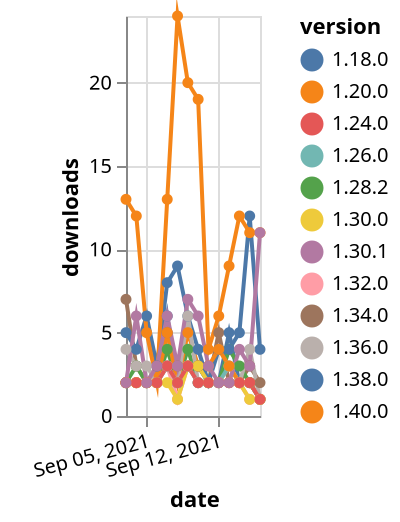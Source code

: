 {"$schema": "https://vega.github.io/schema/vega-lite/v5.json", "description": "A simple bar chart with embedded data.", "data": {"values": [{"date": "2021-09-03", "total": 3526, "delta": 7, "version": "1.34.0"}, {"date": "2021-09-04", "total": 3529, "delta": 3, "version": "1.34.0"}, {"date": "2021-09-05", "total": 3531, "delta": 2, "version": "1.34.0"}, {"date": "2021-09-06", "total": 3534, "delta": 3, "version": "1.34.0"}, {"date": "2021-09-07", "total": 3539, "delta": 5, "version": "1.34.0"}, {"date": "2021-09-08", "total": 3542, "delta": 3, "version": "1.34.0"}, {"date": "2021-09-09", "total": 3545, "delta": 3, "version": "1.34.0"}, {"date": "2021-09-10", "total": 3548, "delta": 3, "version": "1.34.0"}, {"date": "2021-09-11", "total": 3550, "delta": 2, "version": "1.34.0"}, {"date": "2021-09-12", "total": 3555, "delta": 5, "version": "1.34.0"}, {"date": "2021-09-13", "total": 3557, "delta": 2, "version": "1.34.0"}, {"date": "2021-09-14", "total": 3559, "delta": 2, "version": "1.34.0"}, {"date": "2021-09-15", "total": 3562, "delta": 3, "version": "1.34.0"}, {"date": "2021-09-16", "total": 3564, "delta": 2, "version": "1.34.0"}, {"date": "2021-09-03", "total": 7444, "delta": 2, "version": "1.18.0"}, {"date": "2021-09-04", "total": 7446, "delta": 2, "version": "1.18.0"}, {"date": "2021-09-05", "total": 7448, "delta": 2, "version": "1.18.0"}, {"date": "2021-09-06", "total": 7450, "delta": 2, "version": "1.18.0"}, {"date": "2021-09-07", "total": 7456, "delta": 6, "version": "1.18.0"}, {"date": "2021-09-08", "total": 7458, "delta": 2, "version": "1.18.0"}, {"date": "2021-09-09", "total": 7461, "delta": 3, "version": "1.18.0"}, {"date": "2021-09-10", "total": 7464, "delta": 3, "version": "1.18.0"}, {"date": "2021-09-11", "total": 7466, "delta": 2, "version": "1.18.0"}, {"date": "2021-09-12", "total": 7468, "delta": 2, "version": "1.18.0"}, {"date": "2021-09-13", "total": 7473, "delta": 5, "version": "1.18.0"}, {"date": "2021-09-14", "total": 7475, "delta": 2, "version": "1.18.0"}, {"date": "2021-09-15", "total": 7477, "delta": 2, "version": "1.18.0"}, {"date": "2021-09-16", "total": 7478, "delta": 1, "version": "1.18.0"}, {"date": "2021-09-03", "total": 2288, "delta": 2, "version": "1.32.0"}, {"date": "2021-09-04", "total": 2290, "delta": 2, "version": "1.32.0"}, {"date": "2021-09-05", "total": 2292, "delta": 2, "version": "1.32.0"}, {"date": "2021-09-06", "total": 2294, "delta": 2, "version": "1.32.0"}, {"date": "2021-09-07", "total": 2297, "delta": 3, "version": "1.32.0"}, {"date": "2021-09-08", "total": 2298, "delta": 1, "version": "1.32.0"}, {"date": "2021-09-09", "total": 2301, "delta": 3, "version": "1.32.0"}, {"date": "2021-09-10", "total": 2303, "delta": 2, "version": "1.32.0"}, {"date": "2021-09-11", "total": 2305, "delta": 2, "version": "1.32.0"}, {"date": "2021-09-12", "total": 2307, "delta": 2, "version": "1.32.0"}, {"date": "2021-09-13", "total": 2310, "delta": 3, "version": "1.32.0"}, {"date": "2021-09-14", "total": 2312, "delta": 2, "version": "1.32.0"}, {"date": "2021-09-15", "total": 2313, "delta": 1, "version": "1.32.0"}, {"date": "2021-09-16", "total": 2314, "delta": 1, "version": "1.32.0"}, {"date": "2021-09-03", "total": 10072, "delta": 2, "version": "1.28.2"}, {"date": "2021-09-04", "total": 10075, "delta": 3, "version": "1.28.2"}, {"date": "2021-09-05", "total": 10077, "delta": 2, "version": "1.28.2"}, {"date": "2021-09-06", "total": 10079, "delta": 2, "version": "1.28.2"}, {"date": "2021-09-07", "total": 10083, "delta": 4, "version": "1.28.2"}, {"date": "2021-09-08", "total": 10085, "delta": 2, "version": "1.28.2"}, {"date": "2021-09-09", "total": 10089, "delta": 4, "version": "1.28.2"}, {"date": "2021-09-10", "total": 10091, "delta": 2, "version": "1.28.2"}, {"date": "2021-09-11", "total": 10093, "delta": 2, "version": "1.28.2"}, {"date": "2021-09-12", "total": 10095, "delta": 2, "version": "1.28.2"}, {"date": "2021-09-13", "total": 10099, "delta": 4, "version": "1.28.2"}, {"date": "2021-09-14", "total": 10102, "delta": 3, "version": "1.28.2"}, {"date": "2021-09-15", "total": 10104, "delta": 2, "version": "1.28.2"}, {"date": "2021-09-16", "total": 10105, "delta": 1, "version": "1.28.2"}, {"date": "2021-09-03", "total": 7060, "delta": 2, "version": "1.26.0"}, {"date": "2021-09-04", "total": 7062, "delta": 2, "version": "1.26.0"}, {"date": "2021-09-05", "total": 7064, "delta": 2, "version": "1.26.0"}, {"date": "2021-09-06", "total": 7066, "delta": 2, "version": "1.26.0"}, {"date": "2021-09-07", "total": 7069, "delta": 3, "version": "1.26.0"}, {"date": "2021-09-08", "total": 7071, "delta": 2, "version": "1.26.0"}, {"date": "2021-09-09", "total": 7074, "delta": 3, "version": "1.26.0"}, {"date": "2021-09-10", "total": 7076, "delta": 2, "version": "1.26.0"}, {"date": "2021-09-11", "total": 7078, "delta": 2, "version": "1.26.0"}, {"date": "2021-09-12", "total": 7080, "delta": 2, "version": "1.26.0"}, {"date": "2021-09-13", "total": 7083, "delta": 3, "version": "1.26.0"}, {"date": "2021-09-14", "total": 7085, "delta": 2, "version": "1.26.0"}, {"date": "2021-09-15", "total": 7087, "delta": 2, "version": "1.26.0"}, {"date": "2021-09-16", "total": 7088, "delta": 1, "version": "1.26.0"}, {"date": "2021-09-03", "total": 2419, "delta": 5, "version": "1.38.0"}, {"date": "2021-09-04", "total": 2423, "delta": 4, "version": "1.38.0"}, {"date": "2021-09-05", "total": 2429, "delta": 6, "version": "1.38.0"}, {"date": "2021-09-06", "total": 2432, "delta": 3, "version": "1.38.0"}, {"date": "2021-09-07", "total": 2440, "delta": 8, "version": "1.38.0"}, {"date": "2021-09-08", "total": 2449, "delta": 9, "version": "1.38.0"}, {"date": "2021-09-09", "total": 2455, "delta": 6, "version": "1.38.0"}, {"date": "2021-09-10", "total": 2459, "delta": 4, "version": "1.38.0"}, {"date": "2021-09-11", "total": 2461, "delta": 2, "version": "1.38.0"}, {"date": "2021-09-12", "total": 2465, "delta": 4, "version": "1.38.0"}, {"date": "2021-09-13", "total": 2469, "delta": 4, "version": "1.38.0"}, {"date": "2021-09-14", "total": 2474, "delta": 5, "version": "1.38.0"}, {"date": "2021-09-15", "total": 2486, "delta": 12, "version": "1.38.0"}, {"date": "2021-09-16", "total": 2490, "delta": 4, "version": "1.38.0"}, {"date": "2021-09-03", "total": 5561, "delta": 2, "version": "1.20.0"}, {"date": "2021-09-04", "total": 5563, "delta": 2, "version": "1.20.0"}, {"date": "2021-09-05", "total": 5565, "delta": 2, "version": "1.20.0"}, {"date": "2021-09-06", "total": 5567, "delta": 2, "version": "1.20.0"}, {"date": "2021-09-07", "total": 5572, "delta": 5, "version": "1.20.0"}, {"date": "2021-09-08", "total": 5574, "delta": 2, "version": "1.20.0"}, {"date": "2021-09-09", "total": 5579, "delta": 5, "version": "1.20.0"}, {"date": "2021-09-10", "total": 5582, "delta": 3, "version": "1.20.0"}, {"date": "2021-09-11", "total": 5585, "delta": 3, "version": "1.20.0"}, {"date": "2021-09-12", "total": 5589, "delta": 4, "version": "1.20.0"}, {"date": "2021-09-13", "total": 5592, "delta": 3, "version": "1.20.0"}, {"date": "2021-09-14", "total": 5594, "delta": 2, "version": "1.20.0"}, {"date": "2021-09-15", "total": 5596, "delta": 2, "version": "1.20.0"}, {"date": "2021-09-16", "total": 5597, "delta": 1, "version": "1.20.0"}, {"date": "2021-09-03", "total": 1613, "delta": 4, "version": "1.36.0"}, {"date": "2021-09-04", "total": 1616, "delta": 3, "version": "1.36.0"}, {"date": "2021-09-05", "total": 1619, "delta": 3, "version": "1.36.0"}, {"date": "2021-09-06", "total": 1621, "delta": 2, "version": "1.36.0"}, {"date": "2021-09-07", "total": 1624, "delta": 3, "version": "1.36.0"}, {"date": "2021-09-08", "total": 1626, "delta": 2, "version": "1.36.0"}, {"date": "2021-09-09", "total": 1632, "delta": 6, "version": "1.36.0"}, {"date": "2021-09-10", "total": 1634, "delta": 2, "version": "1.36.0"}, {"date": "2021-09-11", "total": 1636, "delta": 2, "version": "1.36.0"}, {"date": "2021-09-12", "total": 1638, "delta": 2, "version": "1.36.0"}, {"date": "2021-09-13", "total": 1640, "delta": 2, "version": "1.36.0"}, {"date": "2021-09-14", "total": 1642, "delta": 2, "version": "1.36.0"}, {"date": "2021-09-15", "total": 1646, "delta": 4, "version": "1.36.0"}, {"date": "2021-09-16", "total": 1647, "delta": 1, "version": "1.36.0"}, {"date": "2021-09-03", "total": 868, "delta": 13, "version": "1.40.0"}, {"date": "2021-09-04", "total": 880, "delta": 12, "version": "1.40.0"}, {"date": "2021-09-05", "total": 885, "delta": 5, "version": "1.40.0"}, {"date": "2021-09-06", "total": 887, "delta": 2, "version": "1.40.0"}, {"date": "2021-09-07", "total": 900, "delta": 13, "version": "1.40.0"}, {"date": "2021-09-08", "total": 924, "delta": 24, "version": "1.40.0"}, {"date": "2021-09-09", "total": 944, "delta": 20, "version": "1.40.0"}, {"date": "2021-09-10", "total": 963, "delta": 19, "version": "1.40.0"}, {"date": "2021-09-11", "total": 967, "delta": 4, "version": "1.40.0"}, {"date": "2021-09-12", "total": 973, "delta": 6, "version": "1.40.0"}, {"date": "2021-09-13", "total": 982, "delta": 9, "version": "1.40.0"}, {"date": "2021-09-14", "total": 994, "delta": 12, "version": "1.40.0"}, {"date": "2021-09-15", "total": 1005, "delta": 11, "version": "1.40.0"}, {"date": "2021-09-16", "total": 1016, "delta": 11, "version": "1.40.0"}, {"date": "2021-09-03", "total": 1942, "delta": 2, "version": "1.30.0"}, {"date": "2021-09-04", "total": 1944, "delta": 2, "version": "1.30.0"}, {"date": "2021-09-05", "total": 1946, "delta": 2, "version": "1.30.0"}, {"date": "2021-09-06", "total": 1948, "delta": 2, "version": "1.30.0"}, {"date": "2021-09-07", "total": 1950, "delta": 2, "version": "1.30.0"}, {"date": "2021-09-08", "total": 1951, "delta": 1, "version": "1.30.0"}, {"date": "2021-09-09", "total": 1954, "delta": 3, "version": "1.30.0"}, {"date": "2021-09-10", "total": 1957, "delta": 3, "version": "1.30.0"}, {"date": "2021-09-11", "total": 1959, "delta": 2, "version": "1.30.0"}, {"date": "2021-09-12", "total": 1961, "delta": 2, "version": "1.30.0"}, {"date": "2021-09-13", "total": 1963, "delta": 2, "version": "1.30.0"}, {"date": "2021-09-14", "total": 1965, "delta": 2, "version": "1.30.0"}, {"date": "2021-09-15", "total": 1966, "delta": 1, "version": "1.30.0"}, {"date": "2021-09-16", "total": 1967, "delta": 1, "version": "1.30.0"}, {"date": "2021-09-03", "total": 3048, "delta": 2, "version": "1.24.0"}, {"date": "2021-09-04", "total": 3050, "delta": 2, "version": "1.24.0"}, {"date": "2021-09-05", "total": 3052, "delta": 2, "version": "1.24.0"}, {"date": "2021-09-06", "total": 3054, "delta": 2, "version": "1.24.0"}, {"date": "2021-09-07", "total": 3057, "delta": 3, "version": "1.24.0"}, {"date": "2021-09-08", "total": 3059, "delta": 2, "version": "1.24.0"}, {"date": "2021-09-09", "total": 3062, "delta": 3, "version": "1.24.0"}, {"date": "2021-09-10", "total": 3064, "delta": 2, "version": "1.24.0"}, {"date": "2021-09-11", "total": 3066, "delta": 2, "version": "1.24.0"}, {"date": "2021-09-12", "total": 3068, "delta": 2, "version": "1.24.0"}, {"date": "2021-09-13", "total": 3070, "delta": 2, "version": "1.24.0"}, {"date": "2021-09-14", "total": 3072, "delta": 2, "version": "1.24.0"}, {"date": "2021-09-15", "total": 3074, "delta": 2, "version": "1.24.0"}, {"date": "2021-09-16", "total": 3075, "delta": 1, "version": "1.24.0"}, {"date": "2021-09-03", "total": 5905, "delta": 2, "version": "1.30.1"}, {"date": "2021-09-04", "total": 5911, "delta": 6, "version": "1.30.1"}, {"date": "2021-09-05", "total": 5913, "delta": 2, "version": "1.30.1"}, {"date": "2021-09-06", "total": 5916, "delta": 3, "version": "1.30.1"}, {"date": "2021-09-07", "total": 5922, "delta": 6, "version": "1.30.1"}, {"date": "2021-09-08", "total": 5925, "delta": 3, "version": "1.30.1"}, {"date": "2021-09-09", "total": 5932, "delta": 7, "version": "1.30.1"}, {"date": "2021-09-10", "total": 5938, "delta": 6, "version": "1.30.1"}, {"date": "2021-09-11", "total": 5941, "delta": 3, "version": "1.30.1"}, {"date": "2021-09-12", "total": 5943, "delta": 2, "version": "1.30.1"}, {"date": "2021-09-13", "total": 5945, "delta": 2, "version": "1.30.1"}, {"date": "2021-09-14", "total": 5949, "delta": 4, "version": "1.30.1"}, {"date": "2021-09-15", "total": 5952, "delta": 3, "version": "1.30.1"}, {"date": "2021-09-16", "total": 5963, "delta": 11, "version": "1.30.1"}]}, "width": "container", "mark": {"type": "line", "point": {"filled": true}}, "encoding": {"x": {"field": "date", "type": "temporal", "timeUnit": "yearmonthdate", "title": "date", "axis": {"labelAngle": -15}}, "y": {"field": "delta", "type": "quantitative", "title": "downloads"}, "color": {"field": "version", "type": "nominal"}, "tooltip": {"field": "delta"}}}